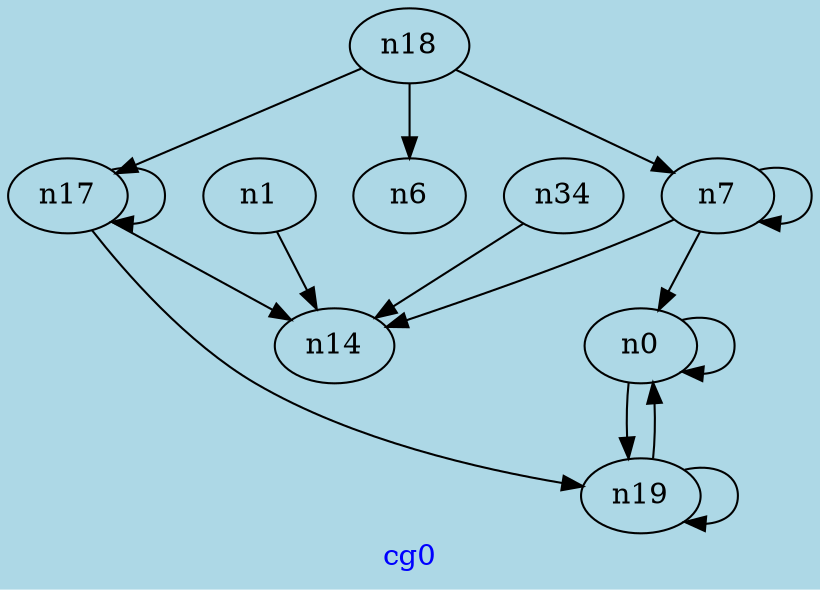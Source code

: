digraph G{
graph [ label = "cg0" , fontcolor = "blue" , bgcolor = "lightblue" ];
n0;
n1;
n6;
n7;
n14;
n17;
n18;
n19;
n34;
n0->n0;
n7->n0;
n19->n0;
n18->n6;
n18->n7;
n7->n7;
n1->n14;
n7->n14;
n17->n14;
n34->n14;
n18->n17;
n17->n17;
n0->n19;
n17->n19;
n19->n19;
}
